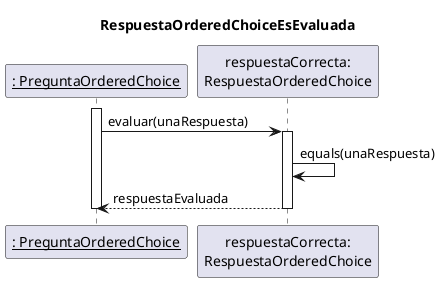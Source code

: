 @startuml
skinparam classAttributeIconSize 0

title RespuestaOrderedChoiceEsEvaluada

participant "__: PreguntaOrderedChoice__" as PreguntaOrderedChoice
participant "respuestaCorrecta:\nRespuestaOrderedChoice" as respuesta

activate PreguntaOrderedChoice
    PreguntaOrderedChoice -> respuesta: evaluar(unaRespuesta)
    activate respuesta
        respuesta -> respuesta: equals(unaRespuesta)
        respuesta --> PreguntaOrderedChoice: respuestaEvaluada
    deactivate respuesta
deactivate PreguntaOrderedChoice

@enduml